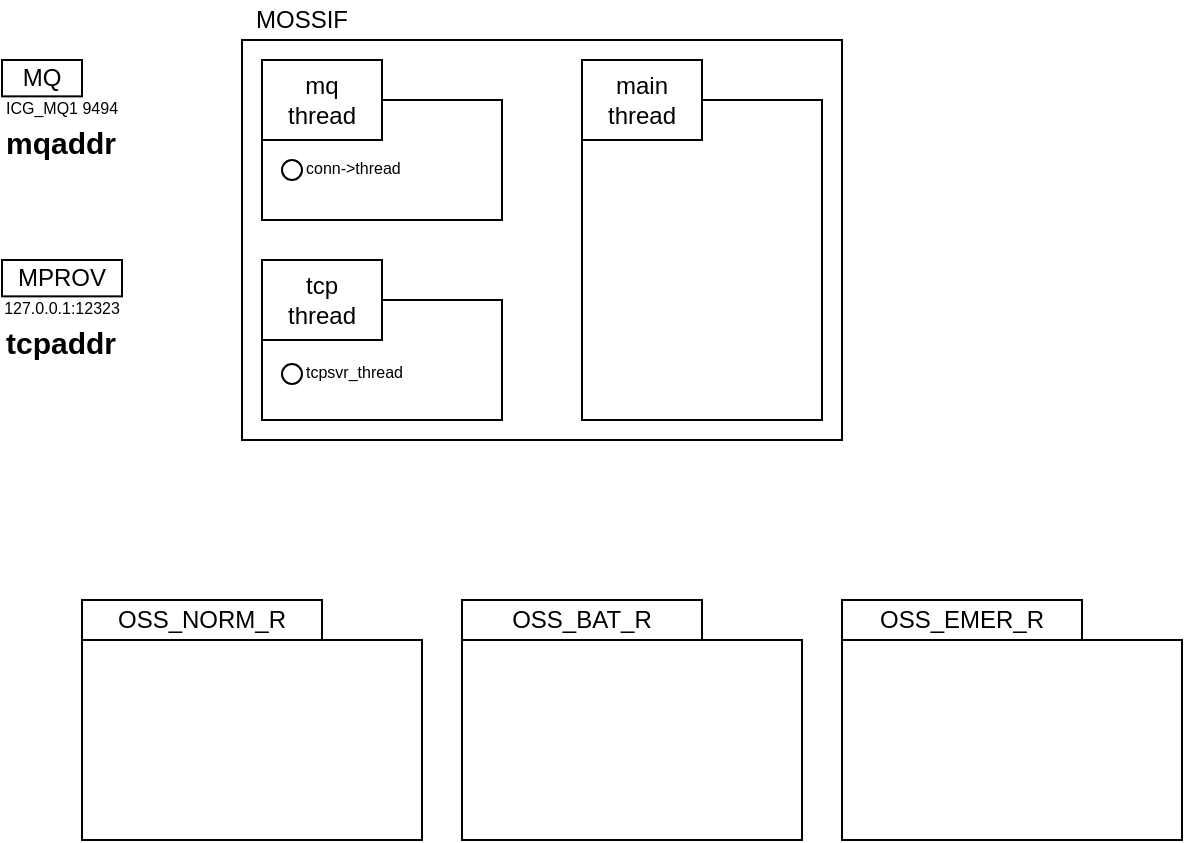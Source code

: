 <mxfile version="26.1.0">
  <diagram name="페이지-1" id="qzyhOUPyN61X00X48giR">
    <mxGraphModel dx="1434" dy="738" grid="1" gridSize="10" guides="1" tooltips="1" connect="1" arrows="1" fold="1" page="1" pageScale="1" pageWidth="827" pageHeight="1169" math="0" shadow="0">
      <root>
        <mxCell id="0" />
        <mxCell id="1" parent="0" />
        <mxCell id="9r8QmlUg3Ydf7AhCJzKc-10" value="" style="rounded=0;whiteSpace=wrap;html=1;" vertex="1" parent="1">
          <mxGeometry x="80" y="420" width="170" height="100" as="geometry" />
        </mxCell>
        <mxCell id="9r8QmlUg3Ydf7AhCJzKc-8" value="" style="rounded=0;whiteSpace=wrap;html=1;" vertex="1" parent="1">
          <mxGeometry x="460" y="420" width="170" height="100" as="geometry" />
        </mxCell>
        <mxCell id="9r8QmlUg3Ydf7AhCJzKc-9" value="" style="rounded=0;whiteSpace=wrap;html=1;" vertex="1" parent="1">
          <mxGeometry x="270" y="420" width="170" height="100" as="geometry" />
        </mxCell>
        <mxCell id="0mUN5aCMRDgJ7s6GESbr-17" value="" style="rounded=0;whiteSpace=wrap;html=1;" parent="1" vertex="1">
          <mxGeometry x="160" y="120" width="300" height="200" as="geometry" />
        </mxCell>
        <mxCell id="0mUN5aCMRDgJ7s6GESbr-1" value="" style="rounded=0;whiteSpace=wrap;html=1;" parent="1" vertex="1">
          <mxGeometry x="330" y="150" width="120" height="160" as="geometry" />
        </mxCell>
        <mxCell id="0mUN5aCMRDgJ7s6GESbr-2" value="main thread" style="rounded=0;whiteSpace=wrap;html=1;" parent="1" vertex="1">
          <mxGeometry x="330" y="130" width="60" height="40" as="geometry" />
        </mxCell>
        <mxCell id="0mUN5aCMRDgJ7s6GESbr-10" value="" style="rounded=0;whiteSpace=wrap;html=1;" parent="1" vertex="1">
          <mxGeometry x="170" y="150" width="120" height="60" as="geometry" />
        </mxCell>
        <mxCell id="0mUN5aCMRDgJ7s6GESbr-11" value="mq&lt;br&gt;&lt;div&gt;thread&lt;/div&gt;" style="rounded=0;whiteSpace=wrap;html=1;" parent="1" vertex="1">
          <mxGeometry x="170" y="130" width="60" height="40" as="geometry" />
        </mxCell>
        <mxCell id="0mUN5aCMRDgJ7s6GESbr-12" value="" style="rounded=0;whiteSpace=wrap;html=1;align=left;" parent="1" vertex="1">
          <mxGeometry x="170" y="250" width="120" height="60" as="geometry" />
        </mxCell>
        <mxCell id="0mUN5aCMRDgJ7s6GESbr-13" value="tcp&lt;br&gt;&lt;div&gt;thread&lt;/div&gt;" style="rounded=0;whiteSpace=wrap;html=1;" parent="1" vertex="1">
          <mxGeometry x="170" y="230" width="60" height="40" as="geometry" />
        </mxCell>
        <mxCell id="0mUN5aCMRDgJ7s6GESbr-16" value="" style="group" parent="1" vertex="1" connectable="0">
          <mxGeometry x="180" y="178" width="70" height="12" as="geometry" />
        </mxCell>
        <mxCell id="0mUN5aCMRDgJ7s6GESbr-14" value="" style="ellipse;whiteSpace=wrap;html=1;aspect=fixed;" parent="0mUN5aCMRDgJ7s6GESbr-16" vertex="1">
          <mxGeometry y="2" width="10" height="10" as="geometry" />
        </mxCell>
        <mxCell id="0mUN5aCMRDgJ7s6GESbr-15" value="&lt;font style=&quot;font-size: 8px;&quot;&gt;conn-&amp;gt;thread&lt;/font&gt;" style="text;html=1;align=left;verticalAlign=middle;whiteSpace=wrap;rounded=0;" parent="0mUN5aCMRDgJ7s6GESbr-16" vertex="1">
          <mxGeometry x="10" width="60" height="10" as="geometry" />
        </mxCell>
        <mxCell id="0mUN5aCMRDgJ7s6GESbr-18" value="MOSSIF" style="text;html=1;align=center;verticalAlign=middle;whiteSpace=wrap;rounded=0;" parent="1" vertex="1">
          <mxGeometry x="160" y="100" width="60" height="20" as="geometry" />
        </mxCell>
        <mxCell id="0mUN5aCMRDgJ7s6GESbr-20" value="" style="group" parent="1" vertex="1" connectable="0">
          <mxGeometry x="40" y="230" width="120" height="100" as="geometry" />
        </mxCell>
        <mxCell id="0mUN5aCMRDgJ7s6GESbr-5" value="MPROV" style="rounded=0;whiteSpace=wrap;html=1;" parent="0mUN5aCMRDgJ7s6GESbr-20" vertex="1">
          <mxGeometry width="60" height="18.182" as="geometry" />
        </mxCell>
        <mxCell id="0mUN5aCMRDgJ7s6GESbr-6" value="&lt;font style=&quot;font-size: 8px;&quot;&gt;127.0.0.1:12323&lt;/font&gt;" style="text;html=1;align=center;verticalAlign=middle;whiteSpace=wrap;rounded=0;" parent="0mUN5aCMRDgJ7s6GESbr-20" vertex="1">
          <mxGeometry y="18.182" width="60" height="9.091" as="geometry" />
        </mxCell>
        <mxCell id="0mUN5aCMRDgJ7s6GESbr-8" value="&lt;h1 style=&quot;margin-top: 0px;&quot;&gt;&lt;font style=&quot;font-size: 15px;&quot;&gt;tcpaddr&lt;/font&gt;&lt;/h1&gt;&lt;div&gt;&lt;br&gt;&lt;/div&gt;" style="text;html=1;whiteSpace=wrap;overflow=hidden;rounded=0;" parent="0mUN5aCMRDgJ7s6GESbr-20" vertex="1">
          <mxGeometry y="18.182" width="120" height="81.818" as="geometry" />
        </mxCell>
        <mxCell id="0mUN5aCMRDgJ7s6GESbr-21" value="" style="group" parent="1" vertex="1" connectable="0">
          <mxGeometry x="40" y="130" width="120" height="100" as="geometry" />
        </mxCell>
        <mxCell id="0mUN5aCMRDgJ7s6GESbr-3" value="MQ" style="rounded=0;whiteSpace=wrap;html=1;" parent="0mUN5aCMRDgJ7s6GESbr-21" vertex="1">
          <mxGeometry width="40" height="18.182" as="geometry" />
        </mxCell>
        <mxCell id="0mUN5aCMRDgJ7s6GESbr-7" value="&lt;font style=&quot;font-size: 8px;&quot;&gt;ICG_MQ1&amp;nbsp;&lt;/font&gt;&lt;span style=&quot;font-size: 8px; background-color: transparent; color: light-dark(rgb(0, 0, 0), rgb(255, 255, 255));&quot;&gt;9494&lt;/span&gt;" style="text;html=1;align=left;verticalAlign=middle;whiteSpace=wrap;rounded=0;" parent="0mUN5aCMRDgJ7s6GESbr-21" vertex="1">
          <mxGeometry y="18.182" width="60" height="9.091" as="geometry" />
        </mxCell>
        <mxCell id="0mUN5aCMRDgJ7s6GESbr-9" value="&lt;h1 style=&quot;margin-top: 0px;&quot;&gt;&lt;font style=&quot;font-size: 15px;&quot;&gt;mqaddr&lt;/font&gt;&lt;/h1&gt;&lt;div&gt;&lt;br&gt;&lt;/div&gt;" style="text;html=1;whiteSpace=wrap;overflow=hidden;rounded=0;" parent="0mUN5aCMRDgJ7s6GESbr-21" vertex="1">
          <mxGeometry y="18.182" width="120" height="81.818" as="geometry" />
        </mxCell>
        <mxCell id="kQ5Fjs25QCEKXcWTlB_y-3" value="" style="ellipse;whiteSpace=wrap;html=1;aspect=fixed;" parent="1" vertex="1">
          <mxGeometry x="180" y="282" width="10" height="10" as="geometry" />
        </mxCell>
        <mxCell id="kQ5Fjs25QCEKXcWTlB_y-4" value="&lt;font style=&quot;font-size: 8px;&quot;&gt;tcpsvr_thread&lt;/font&gt;" style="text;html=1;align=left;verticalAlign=middle;whiteSpace=wrap;rounded=0;" parent="1" vertex="1">
          <mxGeometry x="190" y="280" width="60" height="10" as="geometry" />
        </mxCell>
        <mxCell id="9r8QmlUg3Ydf7AhCJzKc-1" value="OSS_NORM_R" style="rounded=0;whiteSpace=wrap;html=1;" vertex="1" parent="1">
          <mxGeometry x="80" y="400" width="120" height="20" as="geometry" />
        </mxCell>
        <mxCell id="9r8QmlUg3Ydf7AhCJzKc-5" value="OSS_EMER_R" style="rounded=0;whiteSpace=wrap;html=1;" vertex="1" parent="1">
          <mxGeometry x="460" y="400" width="120" height="20" as="geometry" />
        </mxCell>
        <mxCell id="9r8QmlUg3Ydf7AhCJzKc-6" value="OSS_BAT_R" style="rounded=0;whiteSpace=wrap;html=1;" vertex="1" parent="1">
          <mxGeometry x="270" y="400" width="120" height="20" as="geometry" />
        </mxCell>
      </root>
    </mxGraphModel>
  </diagram>
</mxfile>
